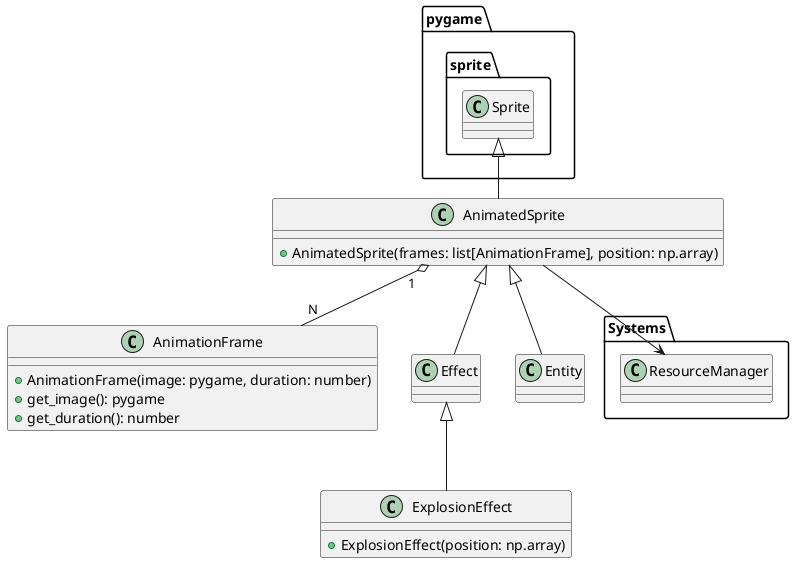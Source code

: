 
@startuml sprites
class pygame.sprite.Sprite{}

class AnimatedSprite extends pygame.sprite.Sprite{
    +AnimatedSprite(frames: list[AnimationFrame], position: np.array)
    
}

AnimatedSprite --> Systems.ResourceManager

class AnimationFrame{
    + AnimationFrame(image: pygame, duration: number)
    + get_image(): pygame
    + get_duration(): number 
}

AnimatedSprite "1" o-- "N" AnimationFrame

class Effect extends AnimatedSprite{

}

class ExplosionEffect extends Effect{
    +ExplosionEffect(position: np.array)
}
class Entity extends AnimatedSprite

@enduml